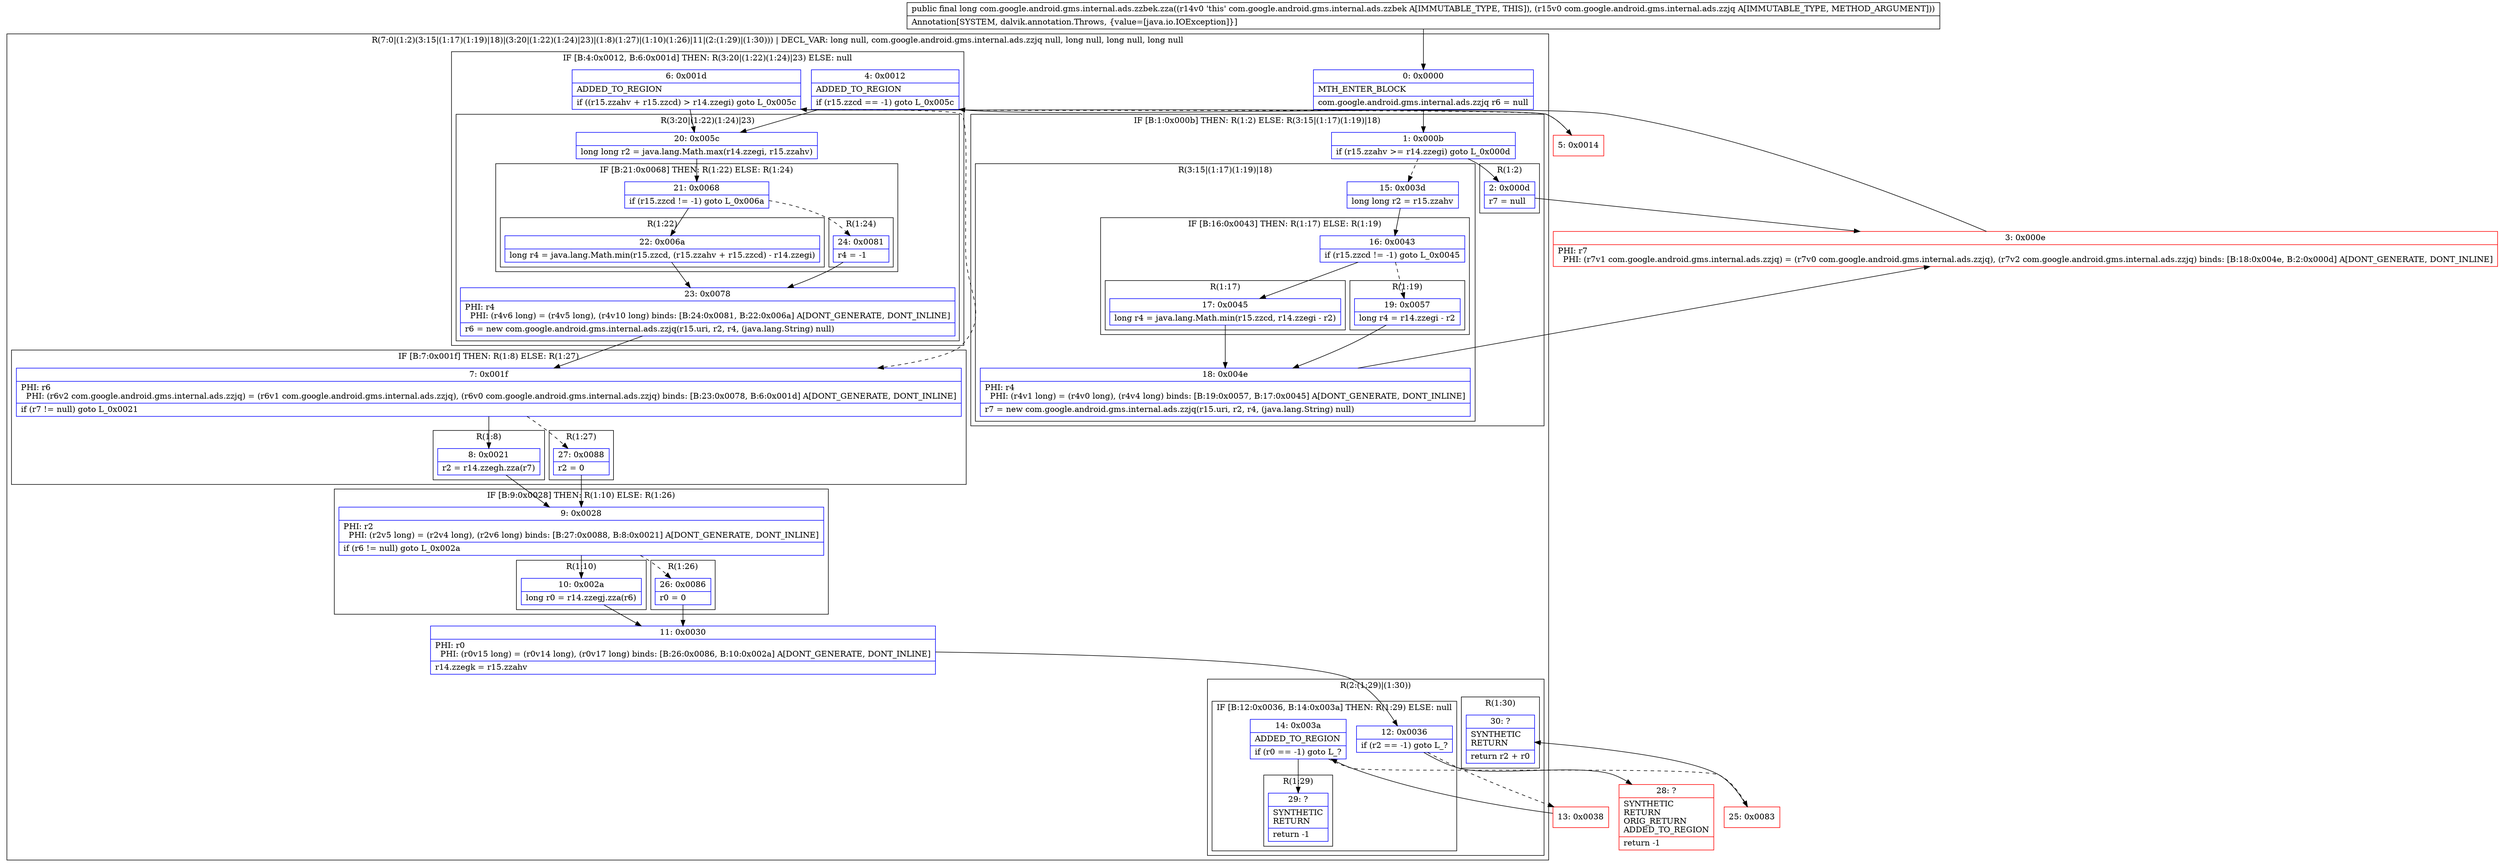 digraph "CFG forcom.google.android.gms.internal.ads.zzbek.zza(Lcom\/google\/android\/gms\/internal\/ads\/zzjq;)J" {
subgraph cluster_Region_1920900615 {
label = "R(7:0|(1:2)(3:15|(1:17)(1:19)|18)|(3:20|(1:22)(1:24)|23)|(1:8)(1:27)|(1:10)(1:26)|11|(2:(1:29)|(1:30))) | DECL_VAR: long null, com.google.android.gms.internal.ads.zzjq null, long null, long null, long null\l";
node [shape=record,color=blue];
Node_0 [shape=record,label="{0\:\ 0x0000|MTH_ENTER_BLOCK\l|com.google.android.gms.internal.ads.zzjq r6 = null\l}"];
subgraph cluster_IfRegion_1233944476 {
label = "IF [B:1:0x000b] THEN: R(1:2) ELSE: R(3:15|(1:17)(1:19)|18)";
node [shape=record,color=blue];
Node_1 [shape=record,label="{1\:\ 0x000b|if (r15.zzahv \>= r14.zzegi) goto L_0x000d\l}"];
subgraph cluster_Region_1905040509 {
label = "R(1:2)";
node [shape=record,color=blue];
Node_2 [shape=record,label="{2\:\ 0x000d|r7 = null\l}"];
}
subgraph cluster_Region_284894530 {
label = "R(3:15|(1:17)(1:19)|18)";
node [shape=record,color=blue];
Node_15 [shape=record,label="{15\:\ 0x003d|long long r2 = r15.zzahv\l}"];
subgraph cluster_IfRegion_1056376796 {
label = "IF [B:16:0x0043] THEN: R(1:17) ELSE: R(1:19)";
node [shape=record,color=blue];
Node_16 [shape=record,label="{16\:\ 0x0043|if (r15.zzcd != \-1) goto L_0x0045\l}"];
subgraph cluster_Region_855287202 {
label = "R(1:17)";
node [shape=record,color=blue];
Node_17 [shape=record,label="{17\:\ 0x0045|long r4 = java.lang.Math.min(r15.zzcd, r14.zzegi \- r2)\l}"];
}
subgraph cluster_Region_2131259078 {
label = "R(1:19)";
node [shape=record,color=blue];
Node_19 [shape=record,label="{19\:\ 0x0057|long r4 = r14.zzegi \- r2\l}"];
}
}
Node_18 [shape=record,label="{18\:\ 0x004e|PHI: r4 \l  PHI: (r4v1 long) = (r4v0 long), (r4v4 long) binds: [B:19:0x0057, B:17:0x0045] A[DONT_GENERATE, DONT_INLINE]\l|r7 = new com.google.android.gms.internal.ads.zzjq(r15.uri, r2, r4, (java.lang.String) null)\l}"];
}
}
subgraph cluster_IfRegion_1608422525 {
label = "IF [B:4:0x0012, B:6:0x001d] THEN: R(3:20|(1:22)(1:24)|23) ELSE: null";
node [shape=record,color=blue];
Node_4 [shape=record,label="{4\:\ 0x0012|ADDED_TO_REGION\l|if (r15.zzcd == \-1) goto L_0x005c\l}"];
Node_6 [shape=record,label="{6\:\ 0x001d|ADDED_TO_REGION\l|if ((r15.zzahv + r15.zzcd) \> r14.zzegi) goto L_0x005c\l}"];
subgraph cluster_Region_1814675790 {
label = "R(3:20|(1:22)(1:24)|23)";
node [shape=record,color=blue];
Node_20 [shape=record,label="{20\:\ 0x005c|long long r2 = java.lang.Math.max(r14.zzegi, r15.zzahv)\l}"];
subgraph cluster_IfRegion_1127338069 {
label = "IF [B:21:0x0068] THEN: R(1:22) ELSE: R(1:24)";
node [shape=record,color=blue];
Node_21 [shape=record,label="{21\:\ 0x0068|if (r15.zzcd != \-1) goto L_0x006a\l}"];
subgraph cluster_Region_1604588334 {
label = "R(1:22)";
node [shape=record,color=blue];
Node_22 [shape=record,label="{22\:\ 0x006a|long r4 = java.lang.Math.min(r15.zzcd, (r15.zzahv + r15.zzcd) \- r14.zzegi)\l}"];
}
subgraph cluster_Region_940865083 {
label = "R(1:24)";
node [shape=record,color=blue];
Node_24 [shape=record,label="{24\:\ 0x0081|r4 = \-1\l}"];
}
}
Node_23 [shape=record,label="{23\:\ 0x0078|PHI: r4 \l  PHI: (r4v6 long) = (r4v5 long), (r4v10 long) binds: [B:24:0x0081, B:22:0x006a] A[DONT_GENERATE, DONT_INLINE]\l|r6 = new com.google.android.gms.internal.ads.zzjq(r15.uri, r2, r4, (java.lang.String) null)\l}"];
}
}
subgraph cluster_IfRegion_1768634160 {
label = "IF [B:7:0x001f] THEN: R(1:8) ELSE: R(1:27)";
node [shape=record,color=blue];
Node_7 [shape=record,label="{7\:\ 0x001f|PHI: r6 \l  PHI: (r6v2 com.google.android.gms.internal.ads.zzjq) = (r6v1 com.google.android.gms.internal.ads.zzjq), (r6v0 com.google.android.gms.internal.ads.zzjq) binds: [B:23:0x0078, B:6:0x001d] A[DONT_GENERATE, DONT_INLINE]\l|if (r7 != null) goto L_0x0021\l}"];
subgraph cluster_Region_1989947191 {
label = "R(1:8)";
node [shape=record,color=blue];
Node_8 [shape=record,label="{8\:\ 0x0021|r2 = r14.zzegh.zza(r7)\l}"];
}
subgraph cluster_Region_1676032066 {
label = "R(1:27)";
node [shape=record,color=blue];
Node_27 [shape=record,label="{27\:\ 0x0088|r2 = 0\l}"];
}
}
subgraph cluster_IfRegion_74001113 {
label = "IF [B:9:0x0028] THEN: R(1:10) ELSE: R(1:26)";
node [shape=record,color=blue];
Node_9 [shape=record,label="{9\:\ 0x0028|PHI: r2 \l  PHI: (r2v5 long) = (r2v4 long), (r2v6 long) binds: [B:27:0x0088, B:8:0x0021] A[DONT_GENERATE, DONT_INLINE]\l|if (r6 != null) goto L_0x002a\l}"];
subgraph cluster_Region_376643373 {
label = "R(1:10)";
node [shape=record,color=blue];
Node_10 [shape=record,label="{10\:\ 0x002a|long r0 = r14.zzegj.zza(r6)\l}"];
}
subgraph cluster_Region_1839344241 {
label = "R(1:26)";
node [shape=record,color=blue];
Node_26 [shape=record,label="{26\:\ 0x0086|r0 = 0\l}"];
}
}
Node_11 [shape=record,label="{11\:\ 0x0030|PHI: r0 \l  PHI: (r0v15 long) = (r0v14 long), (r0v17 long) binds: [B:26:0x0086, B:10:0x002a] A[DONT_GENERATE, DONT_INLINE]\l|r14.zzegk = r15.zzahv\l}"];
subgraph cluster_Region_1864635430 {
label = "R(2:(1:29)|(1:30))";
node [shape=record,color=blue];
subgraph cluster_IfRegion_1148324035 {
label = "IF [B:12:0x0036, B:14:0x003a] THEN: R(1:29) ELSE: null";
node [shape=record,color=blue];
Node_12 [shape=record,label="{12\:\ 0x0036|if (r2 == \-1) goto L_?\l}"];
Node_14 [shape=record,label="{14\:\ 0x003a|ADDED_TO_REGION\l|if (r0 == \-1) goto L_?\l}"];
subgraph cluster_Region_151837536 {
label = "R(1:29)";
node [shape=record,color=blue];
Node_29 [shape=record,label="{29\:\ ?|SYNTHETIC\lRETURN\l|return \-1\l}"];
}
}
subgraph cluster_Region_971947974 {
label = "R(1:30)";
node [shape=record,color=blue];
Node_30 [shape=record,label="{30\:\ ?|SYNTHETIC\lRETURN\l|return r2 + r0\l}"];
}
}
}
Node_3 [shape=record,color=red,label="{3\:\ 0x000e|PHI: r7 \l  PHI: (r7v1 com.google.android.gms.internal.ads.zzjq) = (r7v0 com.google.android.gms.internal.ads.zzjq), (r7v2 com.google.android.gms.internal.ads.zzjq) binds: [B:18:0x004e, B:2:0x000d] A[DONT_GENERATE, DONT_INLINE]\l}"];
Node_5 [shape=record,color=red,label="{5\:\ 0x0014}"];
Node_13 [shape=record,color=red,label="{13\:\ 0x0038}"];
Node_25 [shape=record,color=red,label="{25\:\ 0x0083}"];
Node_28 [shape=record,color=red,label="{28\:\ ?|SYNTHETIC\lRETURN\lORIG_RETURN\lADDED_TO_REGION\l|return \-1\l}"];
MethodNode[shape=record,label="{public final long com.google.android.gms.internal.ads.zzbek.zza((r14v0 'this' com.google.android.gms.internal.ads.zzbek A[IMMUTABLE_TYPE, THIS]), (r15v0 com.google.android.gms.internal.ads.zzjq A[IMMUTABLE_TYPE, METHOD_ARGUMENT]))  | Annotation[SYSTEM, dalvik.annotation.Throws, \{value=[java.io.IOException]\}]\l}"];
MethodNode -> Node_0;
Node_0 -> Node_1;
Node_1 -> Node_2;
Node_1 -> Node_15[style=dashed];
Node_2 -> Node_3;
Node_15 -> Node_16;
Node_16 -> Node_17;
Node_16 -> Node_19[style=dashed];
Node_17 -> Node_18;
Node_19 -> Node_18;
Node_18 -> Node_3;
Node_4 -> Node_5[style=dashed];
Node_4 -> Node_20;
Node_6 -> Node_7[style=dashed];
Node_6 -> Node_20;
Node_20 -> Node_21;
Node_21 -> Node_22;
Node_21 -> Node_24[style=dashed];
Node_22 -> Node_23;
Node_24 -> Node_23;
Node_23 -> Node_7;
Node_7 -> Node_8;
Node_7 -> Node_27[style=dashed];
Node_8 -> Node_9;
Node_27 -> Node_9;
Node_9 -> Node_10;
Node_9 -> Node_26[style=dashed];
Node_10 -> Node_11;
Node_26 -> Node_11;
Node_11 -> Node_12;
Node_12 -> Node_13[style=dashed];
Node_12 -> Node_28;
Node_14 -> Node_25[style=dashed];
Node_14 -> Node_29;
Node_3 -> Node_4;
Node_5 -> Node_6;
Node_13 -> Node_14;
Node_25 -> Node_30;
}

